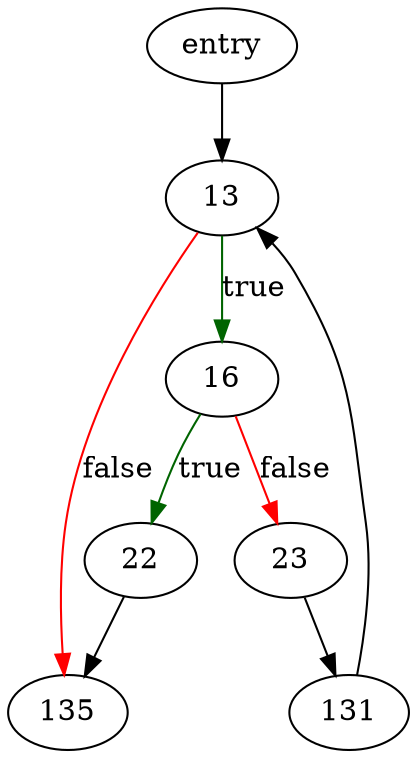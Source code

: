 digraph "sqlite3SelectDup" {
	// Node definitions.
	3 [label=entry];
	13;
	16;
	22;
	23;
	131;
	135;

	// Edge definitions.
	3 -> 13;
	13 -> 16 [
		color=darkgreen
		label=true
	];
	13 -> 135 [
		color=red
		label=false
	];
	16 -> 22 [
		color=darkgreen
		label=true
	];
	16 -> 23 [
		color=red
		label=false
	];
	22 -> 135;
	23 -> 131;
	131 -> 13;
}